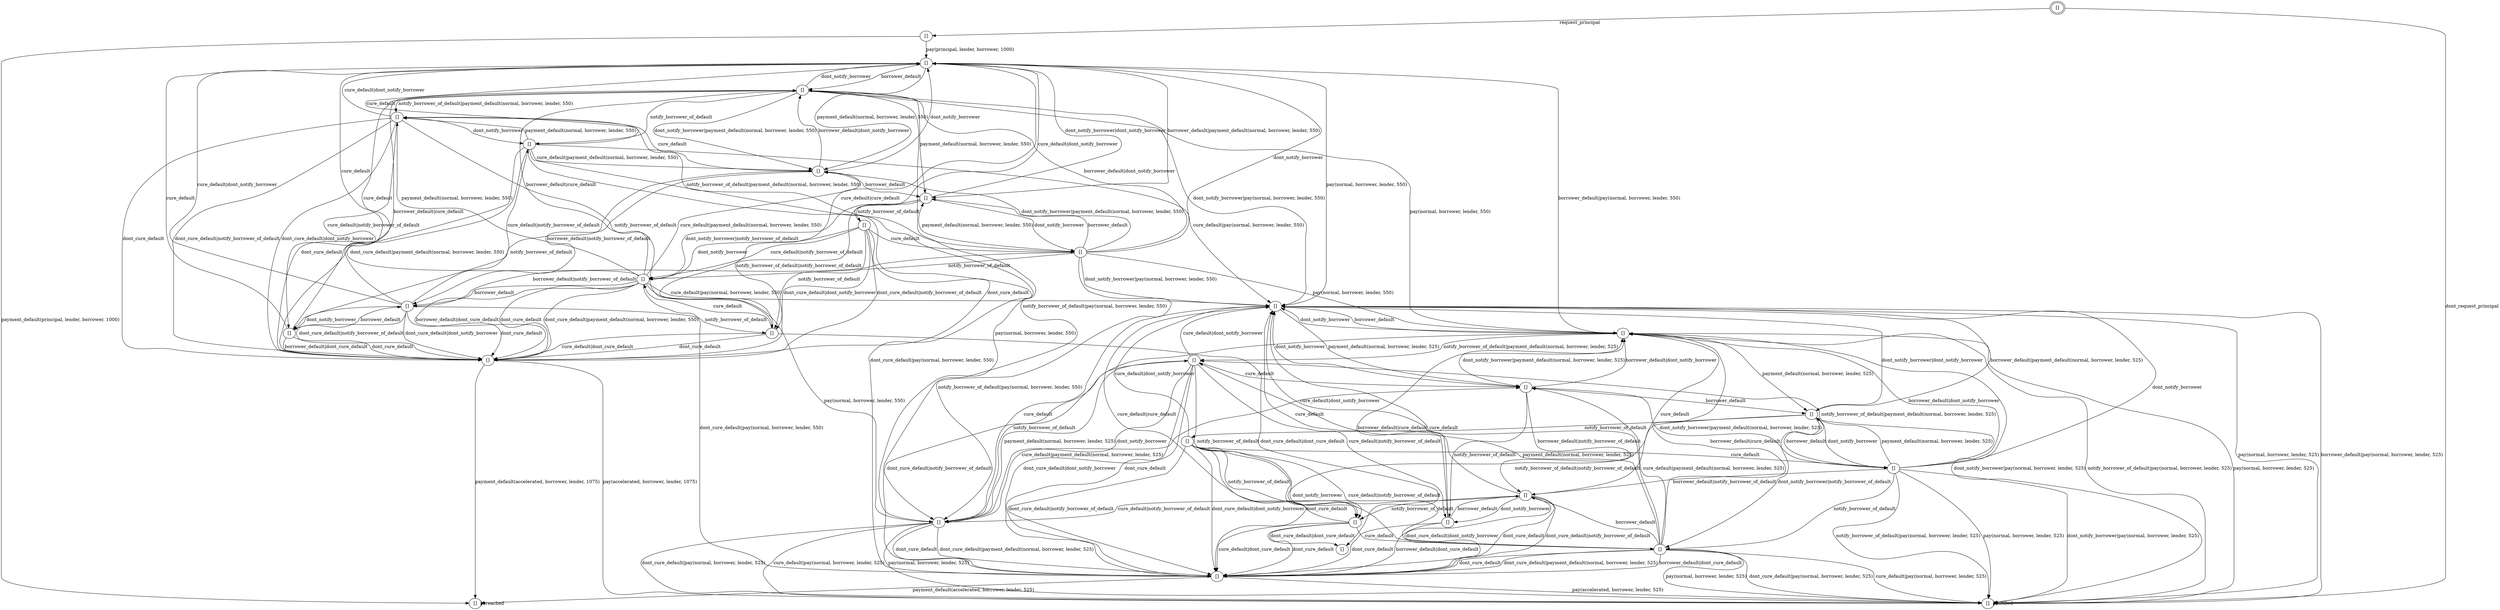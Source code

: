 digraph G {
center = TRUE;
mclimit = 10.0;
nodesep = 0.05;
node [ width=0.25, height=0.25, label="" ];
s0 [ peripheries=2 ];
s0 [label="[]"];
s1 [label="[]"];
s2 [label="[]"];
s3 [label="[]"];
s4 [label="[]"];
s5 [label="[]"];
s6 [label="[]"];
s7 [label="[]"];
s8 [label="[]"];
s9 [label="[]"];
s10 [label="[]"];
s11 [label="[]"];
s12 [label="[]"];
s13 [label="[]"];
s14 [label="[]"];
s15 [label="[]"];
s16 [label="[]"];
s17 [label="[]"];
s18 [label="[]"];
s19 [label="[]"];
s20 [label="[]"];
s21 [label="[]"];
s22 [label="[]"];
s23 [label="[]"];
s24 [label="[]"];
s25 [label="[]"];
s26 [label="[]"];
s27 [label="[]"];
s28 [label="[]"];
s29 [label="[]"];
s30 [label="[]"];
s0->s1[label="request_principal"];
s0->s2[label="dont_request_principal"];
s1->s17[label="pay(principal, lender, borrower, 1000)"];
s1->s27[label="payment_default(principal, lender, borrower, 1000)"];
s2->s2[label="fulfilled"];
s3->s22[label="borrower_default"];
s3->s2[label="borrower_default|pay(normal, borrower, lender, 525)"];
s3->s2[label="pay(normal, borrower, lender, 525)"];
s3->s24[label="borrower_default|payment_default(normal, borrower, lender, 525)"];
s3->s28[label="payment_default(normal, borrower, lender, 525)"];
s4->s24[label="borrower_default"];
s4->s2[label="pay(normal, borrower, lender, 525)"];
s4->s24[label="payment_default(normal, borrower, lender, 525)"];
s4->s2[label="dont_notify_borrower|pay(normal, borrower, lender, 525)"];
s4->s2[label="notify_borrower_of_default|pay(normal, borrower, lender, 525)"];
s4->s28[label="dont_notify_borrower|payment_default(normal, borrower, lender, 525)"];
s4->s29[label="notify_borrower_of_default|payment_default(normal, borrower, lender, 525)"];
s4->s3[label="dont_notify_borrower"];
s4->s6[label="notify_borrower_of_default"];
s4->s22[label="borrower_default|dont_notify_borrower"];
s4->s26[label="borrower_default|notify_borrower_of_default"];
s5->s2[label="pay(accelerated, borrower, lender, 525)"];
s5->s27[label="payment_default(accelerated, borrower, lender, 525)"];
s6->s26[label="borrower_default"];
s6->s2[label="pay(normal, borrower, lender, 525)"];
s6->s29[label="payment_default(normal, borrower, lender, 525)"];
s6->s3[label="cure_default"];
s6->s5[label="dont_cure_default"];
s6->s5[label="dont_cure_default|payment_default(normal, borrower, lender, 525)"];
s6->s28[label="cure_default|payment_default(normal, borrower, lender, 525)"];
s6->s2[label="dont_cure_default|pay(normal, borrower, lender, 525)"];
s6->s2[label="cure_default|pay(normal, borrower, lender, 525)"];
s6->s22[label="borrower_default|cure_default"];
s6->s5[label="borrower_default|dont_cure_default"];
s7->s2[label="pay(accelerated, borrower, lender, 1075)"];
s7->s27[label="payment_default(accelerated, borrower, lender, 1075)"];
s8->s11[label="dont_notify_borrower"];
s8->s13[label="notify_borrower_of_default"];
s8->s17[label="cure_default|dont_notify_borrower"];
s8->s12[label="cure_default|notify_borrower_of_default"];
s8->s20[label="cure_default"];
s8->s7[label="dont_cure_default"];
s8->s7[label="dont_cure_default|notify_borrower_of_default"];
s8->s7[label="dont_cure_default|dont_notify_borrower"];
s9->s22[label="pay(normal, borrower, lender, 550)"];
s9->s18[label="payment_default(normal, borrower, lender, 550)"];
s9->s17[label="dont_notify_borrower"];
s9->s11[label="notify_borrower_of_default"];
s9->s3[label="dont_notify_borrower|pay(normal, borrower, lender, 550)"];
s9->s23[label="notify_borrower_of_default|pay(normal, borrower, lender, 550)"];
s9->s20[label="dont_notify_borrower|payment_default(normal, borrower, lender, 550)"];
s9->s8[label="notify_borrower_of_default|payment_default(normal, borrower, lender, 550)"];
s10->s23[label="pay(normal, borrower, lender, 550)"];
s10->s14[label="borrower_default"];
s10->s8[label="payment_default(normal, borrower, lender, 550)"];
s10->s17[label="cure_default"];
s10->s7[label="dont_cure_default"];
s10->s9[label="borrower_default|cure_default"];
s10->s7[label="borrower_default|dont_cure_default"];
s10->s7[label="dont_cure_default|payment_default(normal, borrower, lender, 550)"];
s10->s20[label="cure_default|payment_default(normal, borrower, lender, 550)"];
s10->s5[label="dont_cure_default|pay(normal, borrower, lender, 550)"];
s10->s3[label="cure_default|pay(normal, borrower, lender, 550)"];
s11->s23[label="pay(normal, borrower, lender, 550)"];
s11->s8[label="payment_default(normal, borrower, lender, 550)"];
s11->s17[label="cure_default"];
s11->s7[label="dont_cure_default"];
s11->s7[label="dont_cure_default|payment_default(normal, borrower, lender, 550)"];
s11->s20[label="cure_default|payment_default(normal, borrower, lender, 550)"];
s11->s5[label="dont_cure_default|pay(normal, borrower, lender, 550)"];
s11->s3[label="cure_default|pay(normal, borrower, lender, 550)"];
s12->s14[label="borrower_default"];
s12->s17[label="cure_default"];
s12->s7[label="dont_cure_default"];
s12->s9[label="borrower_default|cure_default"];
s12->s7[label="borrower_default|dont_cure_default"];
s13->s10[label="cure_default"];
s13->s7[label="dont_cure_default"];
s13->s17[label="cure_default|cure_default"];
s13->s30[label="dont_cure_default|dont_cure_default"];
s13->s7[label="cure_default|dont_cure_default"];
s14->s12[label="dont_notify_borrower"];
s14->s13[label="notify_borrower_of_default"];
s14->s17[label="cure_default|dont_notify_borrower"];
s14->s11[label="cure_default|notify_borrower_of_default"];
s14->s9[label="cure_default"];
s14->s7[label="dont_cure_default"];
s14->s7[label="dont_cure_default|notify_borrower_of_default"];
s14->s7[label="dont_cure_default|dont_notify_borrower"];
s15->s22[label="pay(normal, borrower, lender, 550)"];
s15->s18[label="borrower_default"];
s15->s18[label="payment_default(normal, borrower, lender, 550)"];
s15->s17[label="dont_notify_borrower"];
s15->s10[label="notify_borrower_of_default"];
s15->s3[label="dont_notify_borrower|pay(normal, borrower, lender, 550)"];
s15->s23[label="notify_borrower_of_default|pay(normal, borrower, lender, 550)"];
s15->s20[label="dont_notify_borrower|payment_default(normal, borrower, lender, 550)"];
s15->s8[label="notify_borrower_of_default|payment_default(normal, borrower, lender, 550)"];
s15->s9[label="borrower_default|dont_notify_borrower"];
s15->s14[label="borrower_default|notify_borrower_of_default"];
s16->s10[label="dont_notify_borrower"];
s16->s13[label="notify_borrower_of_default"];
s16->s17[label="cure_default|dont_notify_borrower"];
s16->s10[label="cure_default|notify_borrower_of_default"];
s16->s15[label="cure_default"];
s16->s7[label="dont_cure_default"];
s16->s7[label="dont_cure_default|notify_borrower_of_default"];
s16->s7[label="dont_cure_default|dont_notify_borrower"];
s17->s3[label="pay(normal, borrower, lender, 550)"];
s17->s22[label="borrower_default|pay(normal, borrower, lender, 550)"];
s17->s18[label="borrower_default|payment_default(normal, borrower, lender, 550)"];
s17->s9[label="borrower_default"];
s17->s20[label="payment_default(normal, borrower, lender, 550)"];
s18->s15[label="dont_notify_borrower"];
s18->s16[label="notify_borrower_of_default"];
s18->s17[label="dont_notify_borrower|dont_notify_borrower"];
s18->s10[label="dont_notify_borrower|notify_borrower_of_default"];
s18->s13[label="notify_borrower_of_default|notify_borrower_of_default"];
s19->s26[label="borrower_default"];
s19->s3[label="cure_default"];
s19->s5[label="dont_cure_default"];
s19->s22[label="borrower_default|cure_default"];
s19->s5[label="borrower_default|dont_cure_default"];
s20->s18[label="borrower_default"];
s20->s17[label="dont_notify_borrower"];
s20->s12[label="notify_borrower_of_default"];
s20->s9[label="borrower_default|dont_notify_borrower"];
s20->s14[label="borrower_default|notify_borrower_of_default"];
s21->s6[label="dont_notify_borrower"];
s21->s25[label="notify_borrower_of_default"];
s21->s3[label="cure_default|dont_notify_borrower"];
s21->s6[label="cure_default|notify_borrower_of_default"];
s21->s4[label="cure_default"];
s21->s5[label="dont_cure_default"];
s21->s5[label="dont_cure_default|notify_borrower_of_default"];
s21->s5[label="dont_cure_default|dont_notify_borrower"];
s22->s2[label="pay(normal, borrower, lender, 525)"];
s22->s24[label="payment_default(normal, borrower, lender, 525)"];
s22->s2[label="dont_notify_borrower|pay(normal, borrower, lender, 525)"];
s22->s2[label="notify_borrower_of_default|pay(normal, borrower, lender, 525)"];
s22->s28[label="dont_notify_borrower|payment_default(normal, borrower, lender, 525)"];
s22->s29[label="notify_borrower_of_default|payment_default(normal, borrower, lender, 525)"];
s22->s3[label="dont_notify_borrower"];
s22->s23[label="notify_borrower_of_default"];
s23->s2[label="pay(normal, borrower, lender, 525)"];
s23->s29[label="payment_default(normal, borrower, lender, 525)"];
s23->s3[label="cure_default"];
s23->s5[label="dont_cure_default"];
s23->s5[label="dont_cure_default|payment_default(normal, borrower, lender, 525)"];
s23->s28[label="cure_default|payment_default(normal, borrower, lender, 525)"];
s23->s2[label="dont_cure_default|pay(normal, borrower, lender, 525)"];
s23->s2[label="cure_default|pay(normal, borrower, lender, 525)"];
s24->s4[label="dont_notify_borrower"];
s24->s21[label="notify_borrower_of_default"];
s24->s3[label="dont_notify_borrower|dont_notify_borrower"];
s24->s6[label="dont_notify_borrower|notify_borrower_of_default"];
s24->s25[label="notify_borrower_of_default|notify_borrower_of_default"];
s25->s6[label="cure_default"];
s25->s5[label="dont_cure_default"];
s25->s3[label="cure_default|cure_default"];
s25->s30[label="dont_cure_default|dont_cure_default"];
s25->s5[label="cure_default|dont_cure_default"];
s26->s19[label="dont_notify_borrower"];
s26->s25[label="notify_borrower_of_default"];
s26->s3[label="cure_default|dont_notify_borrower"];
s26->s23[label="cure_default|notify_borrower_of_default"];
s26->s22[label="cure_default"];
s26->s5[label="dont_cure_default"];
s26->s5[label="dont_cure_default|notify_borrower_of_default"];
s26->s5[label="dont_cure_default|dont_notify_borrower"];
s27->s27[label="breached"];
s28->s24[label="borrower_default"];
s28->s3[label="dont_notify_borrower"];
s28->s19[label="notify_borrower_of_default"];
s28->s22[label="borrower_default|dont_notify_borrower"];
s28->s26[label="borrower_default|notify_borrower_of_default"];
s29->s23[label="dont_notify_borrower"];
s29->s25[label="notify_borrower_of_default"];
s29->s3[label="cure_default|dont_notify_borrower"];
s29->s19[label="cure_default|notify_borrower_of_default"];
s29->s28[label="cure_default"];
s29->s5[label="dont_cure_default"];
s29->s5[label="dont_cure_default|notify_borrower_of_default"];
s29->s5[label="dont_cure_default|dont_notify_borrower"];
}

